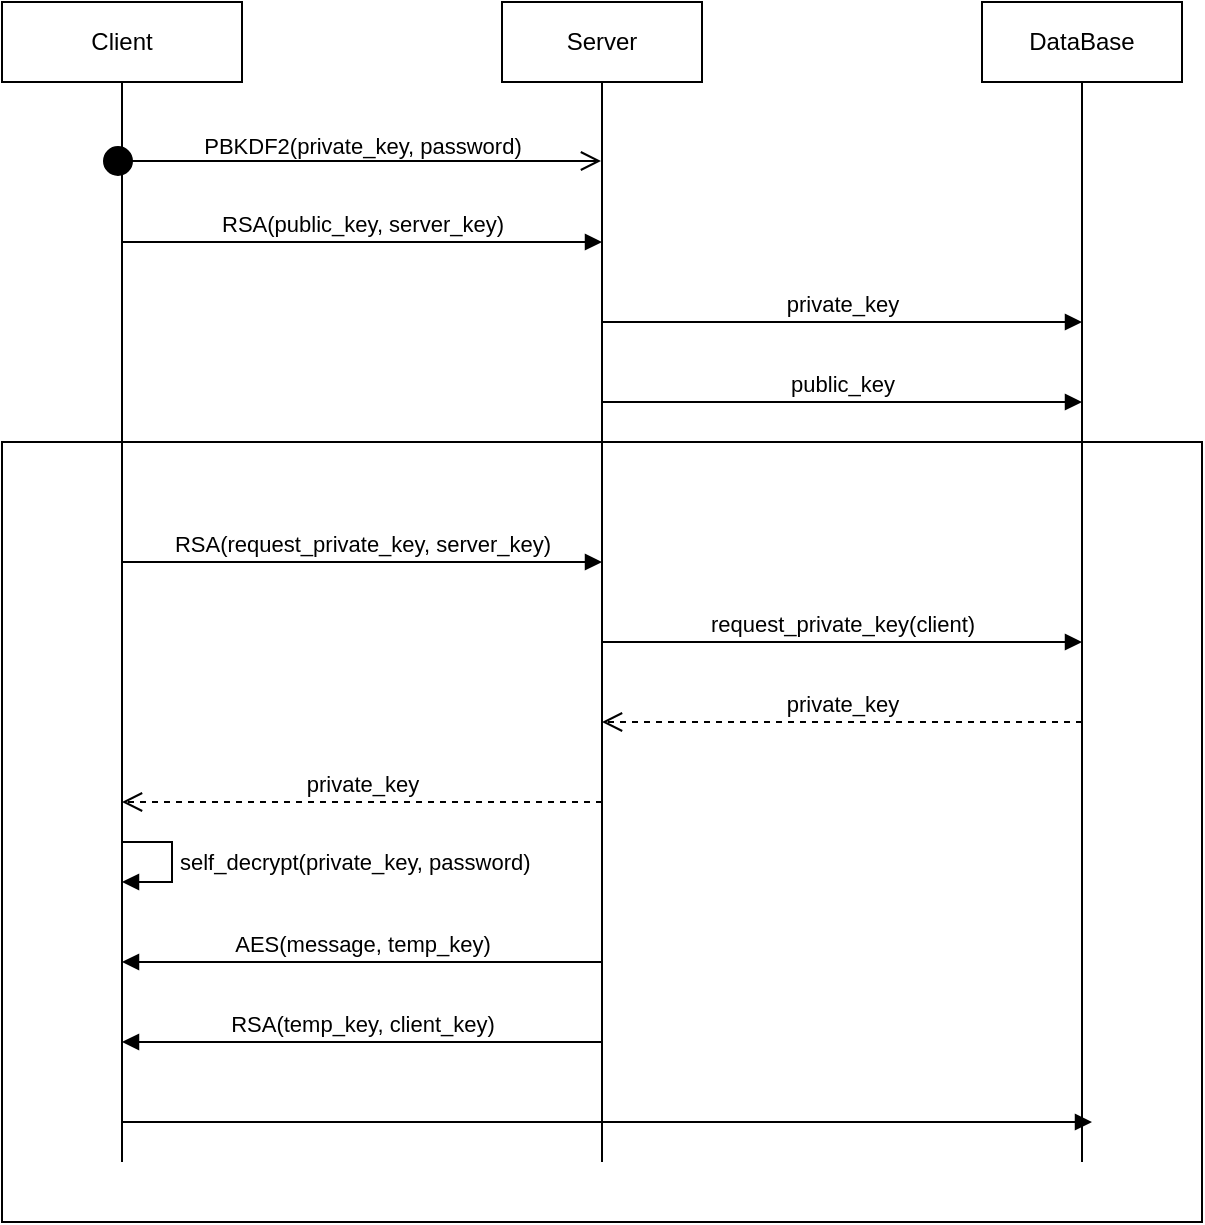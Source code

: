 <mxfile pages="2">
    <diagram name="Sequence" id="JgcEw9M8dI1Xy2gp9OZx">
        <mxGraphModel dx="1164" dy="819" grid="1" gridSize="10" guides="1" tooltips="1" connect="1" arrows="1" fold="1" page="1" pageScale="1" pageWidth="850" pageHeight="1100" math="0" shadow="0">
            <root>
                <mxCell id="UR0DFZb04nUeP79YXbAC-0"/>
                <mxCell id="UR0DFZb04nUeP79YXbAC-1" parent="UR0DFZb04nUeP79YXbAC-0"/>
                <mxCell id="2" value="" style="rounded=0;whiteSpace=wrap;html=1;" parent="UR0DFZb04nUeP79YXbAC-1" vertex="1">
                    <mxGeometry x="60" y="500" width="600" height="390" as="geometry"/>
                </mxCell>
                <mxCell id="jlnA7Bbo42E9i6tjMMHw-2" value="Server" style="shape=umlLifeline;perimeter=lifelinePerimeter;whiteSpace=wrap;html=1;container=1;collapsible=0;recursiveResize=0;outlineConnect=0;lifelineDashed=0;" parent="UR0DFZb04nUeP79YXbAC-1" vertex="1">
                    <mxGeometry x="310" y="280" width="100" height="580" as="geometry"/>
                </mxCell>
                <mxCell id="jlnA7Bbo42E9i6tjMMHw-4" value="Client" style="shape=umlLifeline;perimeter=lifelinePerimeter;whiteSpace=wrap;html=1;container=1;collapsible=0;recursiveResize=0;outlineConnect=0;lifelineDashed=0;" parent="UR0DFZb04nUeP79YXbAC-1" vertex="1">
                    <mxGeometry x="60" y="280" width="120" height="580" as="geometry"/>
                </mxCell>
                <mxCell id="7" value="self_decrypt(private_key, password)" style="edgeStyle=orthogonalEdgeStyle;html=1;align=left;spacingLeft=2;endArrow=block;rounded=0;entryX=1;entryY=0;" parent="jlnA7Bbo42E9i6tjMMHw-4" edge="1">
                    <mxGeometry relative="1" as="geometry">
                        <mxPoint x="60" y="420" as="sourcePoint"/>
                        <Array as="points">
                            <mxPoint x="85" y="420"/>
                            <mxPoint x="85" y="440"/>
                        </Array>
                        <mxPoint x="60" y="440" as="targetPoint"/>
                    </mxGeometry>
                </mxCell>
                <mxCell id="jlnA7Bbo42E9i6tjMMHw-5" value="DataBase" style="shape=umlLifeline;perimeter=lifelinePerimeter;whiteSpace=wrap;html=1;container=1;collapsible=0;recursiveResize=0;outlineConnect=0;lifelineDashed=0;" parent="UR0DFZb04nUeP79YXbAC-1" vertex="1">
                    <mxGeometry x="550" y="280" width="100" height="580" as="geometry"/>
                </mxCell>
                <mxCell id="0" value="private_key" style="html=1;verticalAlign=bottom;endArrow=block;" parent="jlnA7Bbo42E9i6tjMMHw-5" edge="1">
                    <mxGeometry width="80" relative="1" as="geometry">
                        <mxPoint x="-190" y="160" as="sourcePoint"/>
                        <mxPoint x="50" y="160" as="targetPoint"/>
                        <mxPoint as="offset"/>
                    </mxGeometry>
                </mxCell>
                <mxCell id="UR0DFZb04nUeP79YXbAC-8" value="private_key" style="html=1;verticalAlign=bottom;endArrow=open;dashed=1;endSize=8;" parent="jlnA7Bbo42E9i6tjMMHw-5" edge="1">
                    <mxGeometry relative="1" as="geometry">
                        <mxPoint x="50" y="360" as="sourcePoint"/>
                        <mxPoint x="-190" y="360" as="targetPoint"/>
                    </mxGeometry>
                </mxCell>
                <mxCell id="10" value="" style="html=1;verticalAlign=bottom;endArrow=block;" parent="jlnA7Bbo42E9i6tjMMHw-5" edge="1">
                    <mxGeometry x="0.196" y="10" width="80" relative="1" as="geometry">
                        <mxPoint x="-430" y="560" as="sourcePoint"/>
                        <mxPoint x="55" y="560" as="targetPoint"/>
                        <mxPoint as="offset"/>
                    </mxGeometry>
                </mxCell>
                <mxCell id="jlnA7Bbo42E9i6tjMMHw-13" value="PBKDF2(private_key, password)" style="html=1;verticalAlign=bottom;startArrow=circle;startFill=1;endArrow=open;startSize=6;endSize=8;" parent="UR0DFZb04nUeP79YXbAC-1" target="jlnA7Bbo42E9i6tjMMHw-2" edge="1">
                    <mxGeometry x="0.042" width="80" relative="1" as="geometry">
                        <mxPoint x="110" y="359.5" as="sourcePoint"/>
                        <mxPoint x="299.5" y="359.5" as="targetPoint"/>
                        <mxPoint y="1" as="offset"/>
                    </mxGeometry>
                </mxCell>
                <mxCell id="jlnA7Bbo42E9i6tjMMHw-15" value="RSA(public_key, server_key)" style="html=1;verticalAlign=bottom;endArrow=block;" parent="UR0DFZb04nUeP79YXbAC-1" edge="1">
                    <mxGeometry width="80" relative="1" as="geometry">
                        <mxPoint x="120" y="400" as="sourcePoint"/>
                        <mxPoint x="360" y="400" as="targetPoint"/>
                    </mxGeometry>
                </mxCell>
                <mxCell id="1" value="&lt;br&gt;public_key" style="html=1;verticalAlign=bottom;endArrow=block;" parent="UR0DFZb04nUeP79YXbAC-1" edge="1">
                    <mxGeometry width="80" relative="1" as="geometry">
                        <mxPoint x="360" y="480" as="sourcePoint"/>
                        <mxPoint x="600" y="480" as="targetPoint"/>
                    </mxGeometry>
                </mxCell>
                <mxCell id="3" value="RSA(request_private_key, server_key)" style="html=1;verticalAlign=bottom;endArrow=block;" parent="UR0DFZb04nUeP79YXbAC-1" edge="1">
                    <mxGeometry width="80" relative="1" as="geometry">
                        <mxPoint x="120" y="560" as="sourcePoint"/>
                        <mxPoint x="360" y="560" as="targetPoint"/>
                    </mxGeometry>
                </mxCell>
                <mxCell id="4" value="request_private_key(client)" style="html=1;verticalAlign=bottom;endArrow=block;" parent="UR0DFZb04nUeP79YXbAC-1" edge="1">
                    <mxGeometry width="80" relative="1" as="geometry">
                        <mxPoint x="360" y="600" as="sourcePoint"/>
                        <mxPoint x="600" y="600" as="targetPoint"/>
                    </mxGeometry>
                </mxCell>
                <mxCell id="5" value="private_key" style="html=1;verticalAlign=bottom;endArrow=open;dashed=1;endSize=8;" parent="UR0DFZb04nUeP79YXbAC-1" edge="1">
                    <mxGeometry relative="1" as="geometry">
                        <mxPoint x="360" y="680.0" as="sourcePoint"/>
                        <mxPoint x="120" y="680.0" as="targetPoint"/>
                    </mxGeometry>
                </mxCell>
                <mxCell id="8" value="AES(message, temp_key)" style="html=1;verticalAlign=bottom;endArrow=block;" parent="UR0DFZb04nUeP79YXbAC-1" edge="1">
                    <mxGeometry width="80" relative="1" as="geometry">
                        <mxPoint x="360" y="760" as="sourcePoint"/>
                        <mxPoint x="120" y="760" as="targetPoint"/>
                    </mxGeometry>
                </mxCell>
                <mxCell id="9" value="RSA(temp_key, client_key)" style="html=1;verticalAlign=bottom;endArrow=block;" parent="UR0DFZb04nUeP79YXbAC-1" edge="1">
                    <mxGeometry width="80" relative="1" as="geometry">
                        <mxPoint x="360" y="800" as="sourcePoint"/>
                        <mxPoint x="120" y="800" as="targetPoint"/>
                    </mxGeometry>
                </mxCell>
            </root>
        </mxGraphModel>
    </diagram>
</mxfile>
